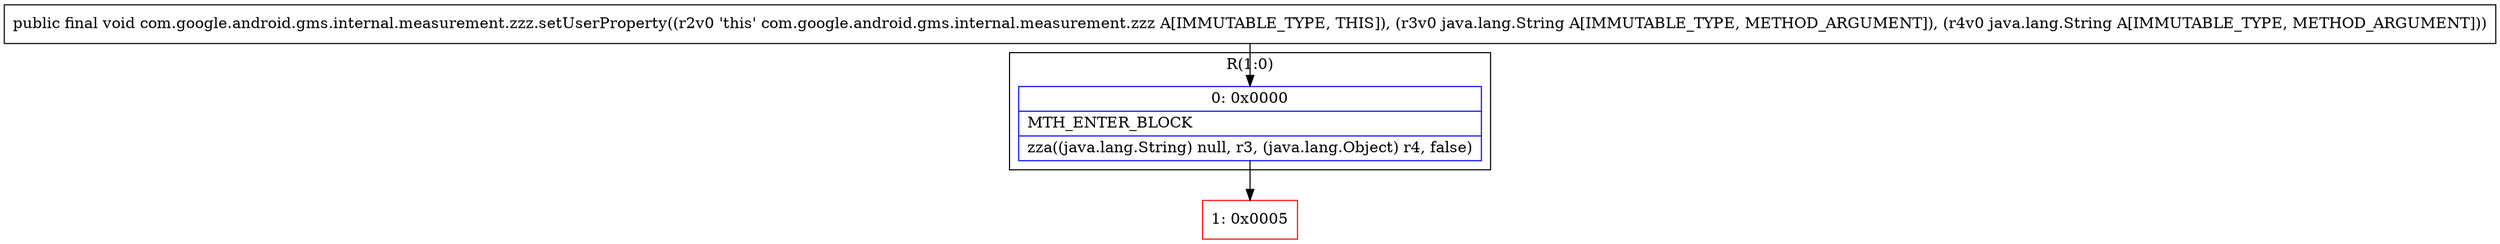 digraph "CFG forcom.google.android.gms.internal.measurement.zzz.setUserProperty(Ljava\/lang\/String;Ljava\/lang\/String;)V" {
subgraph cluster_Region_628574840 {
label = "R(1:0)";
node [shape=record,color=blue];
Node_0 [shape=record,label="{0\:\ 0x0000|MTH_ENTER_BLOCK\l|zza((java.lang.String) null, r3, (java.lang.Object) r4, false)\l}"];
}
Node_1 [shape=record,color=red,label="{1\:\ 0x0005}"];
MethodNode[shape=record,label="{public final void com.google.android.gms.internal.measurement.zzz.setUserProperty((r2v0 'this' com.google.android.gms.internal.measurement.zzz A[IMMUTABLE_TYPE, THIS]), (r3v0 java.lang.String A[IMMUTABLE_TYPE, METHOD_ARGUMENT]), (r4v0 java.lang.String A[IMMUTABLE_TYPE, METHOD_ARGUMENT])) }"];
MethodNode -> Node_0;
Node_0 -> Node_1;
}

